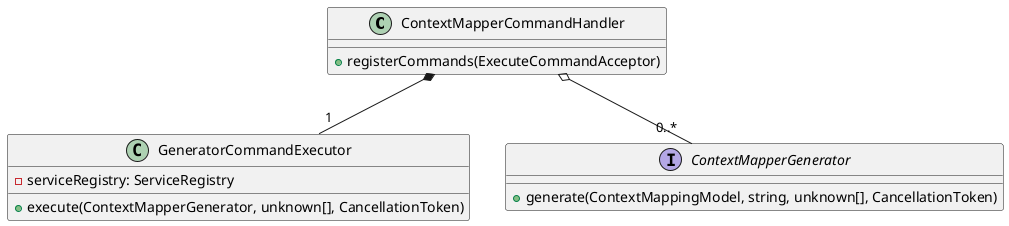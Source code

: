 @startuml

class ContextMapperCommandHandler {
+ registerCommands(ExecuteCommandAcceptor)
}

class GeneratorCommandExecutor {
- serviceRegistry: ServiceRegistry
+ execute(ContextMapperGenerator, unknown[], CancellationToken)
}

interface ContextMapperGenerator {
+ generate(ContextMappingModel, string, unknown[], CancellationToken)
}

ContextMapperCommandHandler *-- "1" GeneratorCommandExecutor
ContextMapperCommandHandler o-- "0..*" ContextMapperGenerator

@enduml